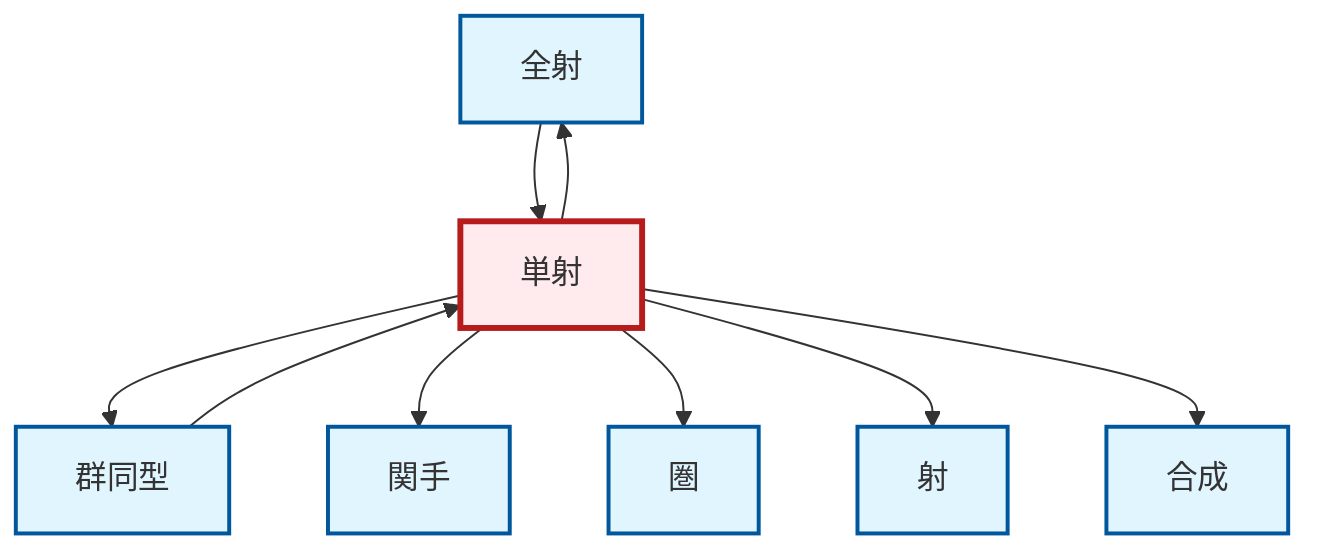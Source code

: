 graph TD
    classDef definition fill:#e1f5fe,stroke:#01579b,stroke-width:2px
    classDef theorem fill:#f3e5f5,stroke:#4a148c,stroke-width:2px
    classDef axiom fill:#fff3e0,stroke:#e65100,stroke-width:2px
    classDef example fill:#e8f5e9,stroke:#1b5e20,stroke-width:2px
    classDef current fill:#ffebee,stroke:#b71c1c,stroke-width:3px
    def-functor["関手"]:::definition
    def-morphism["射"]:::definition
    def-epimorphism["全射"]:::definition
    def-composition["合成"]:::definition
    def-monomorphism["単射"]:::definition
    def-category["圏"]:::definition
    def-isomorphism["群同型"]:::definition
    def-monomorphism --> def-isomorphism
    def-isomorphism --> def-monomorphism
    def-monomorphism --> def-functor
    def-epimorphism --> def-monomorphism
    def-monomorphism --> def-category
    def-monomorphism --> def-morphism
    def-monomorphism --> def-epimorphism
    def-monomorphism --> def-composition
    class def-monomorphism current